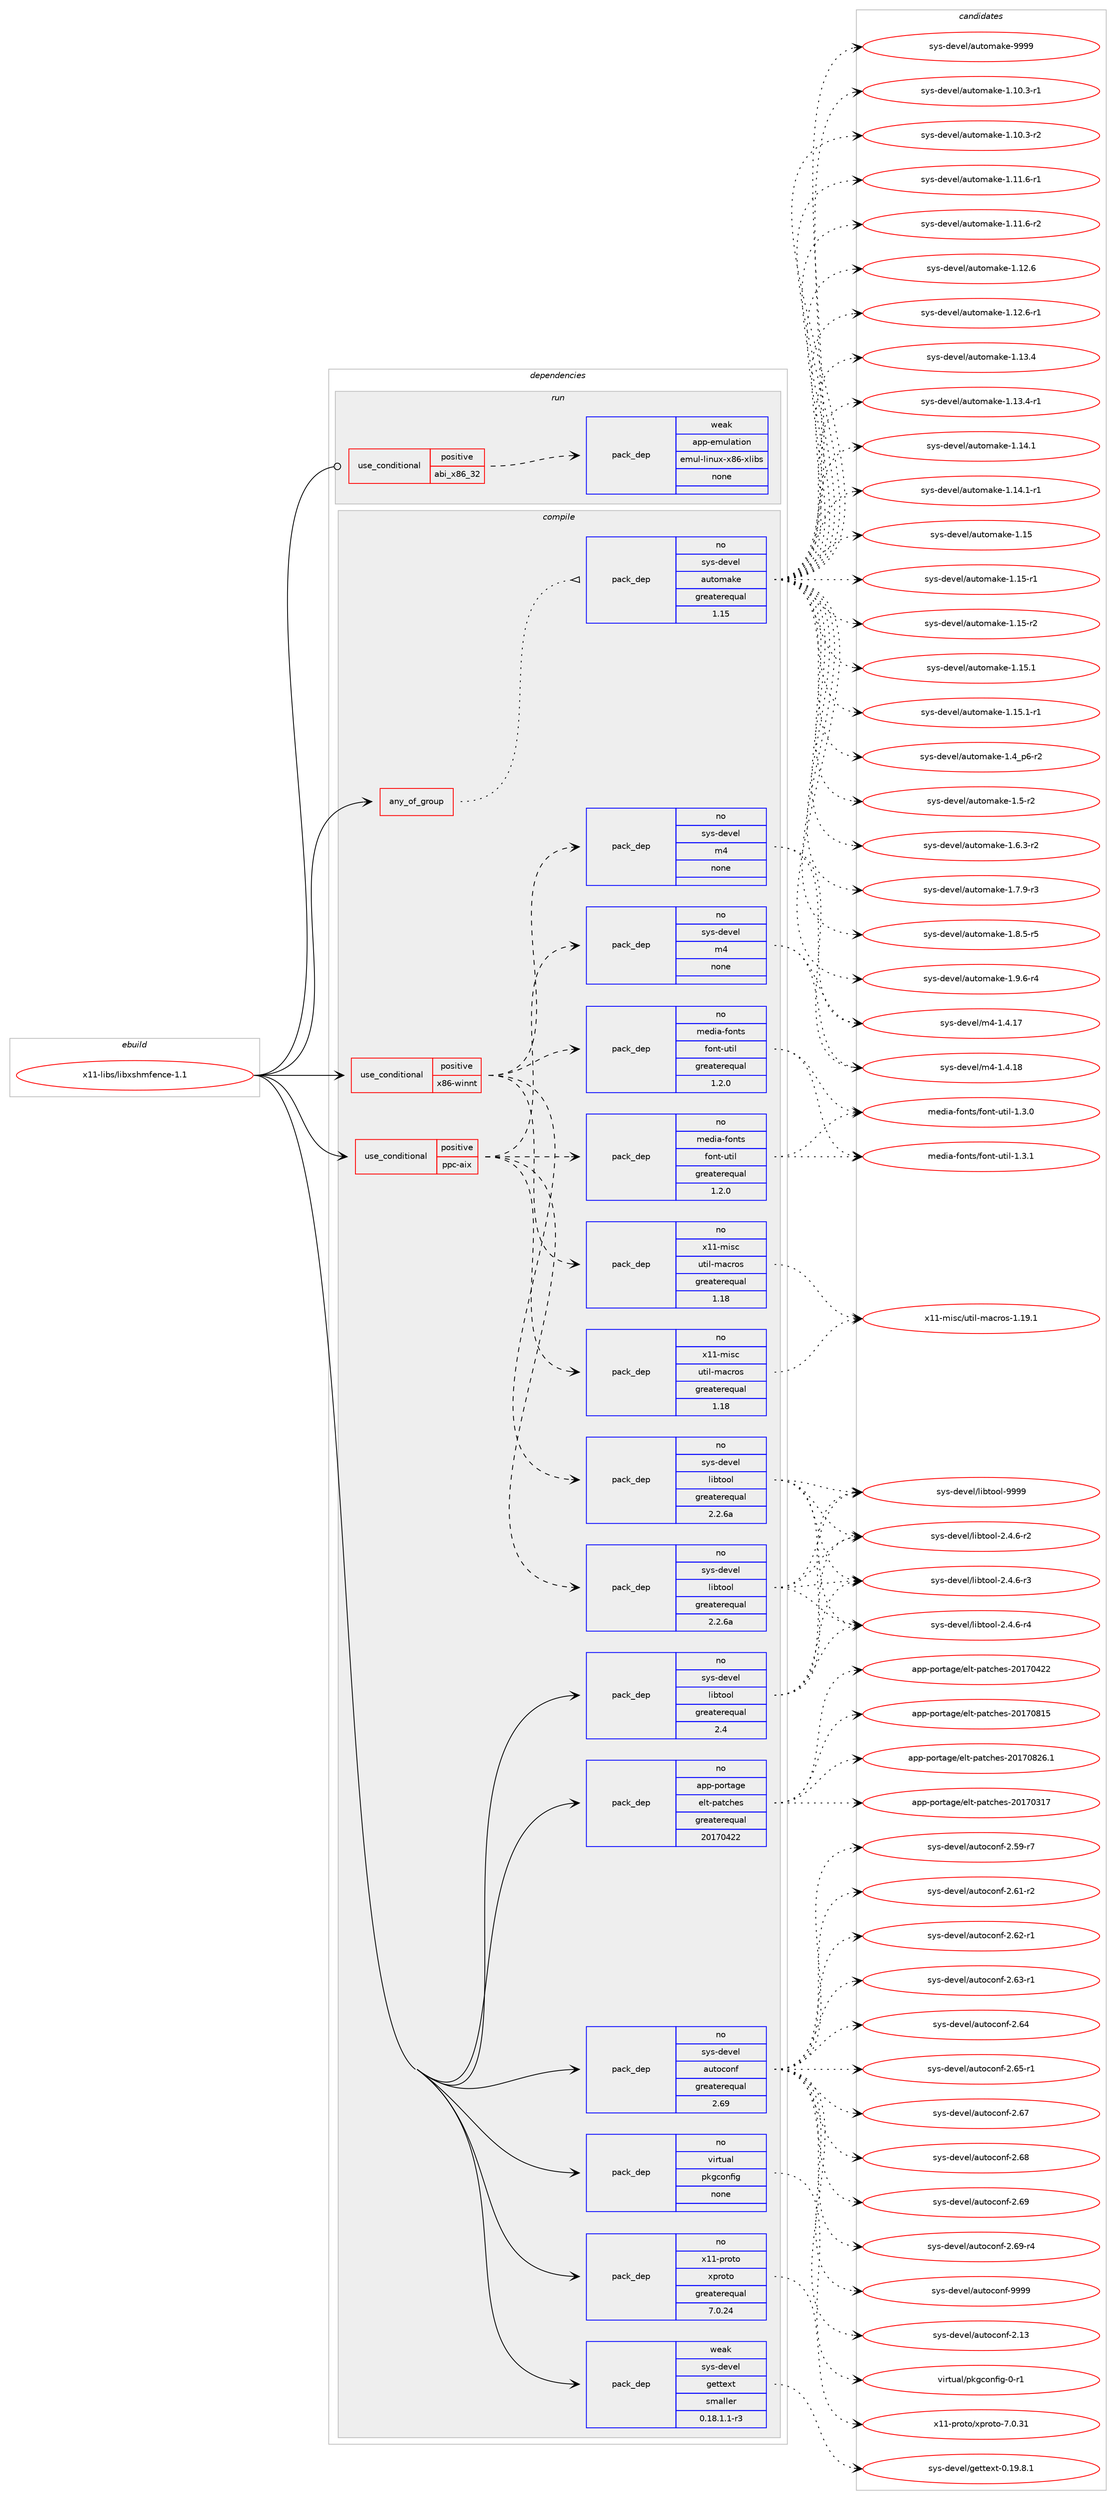 digraph prolog {

# *************
# Graph options
# *************

newrank=true;
concentrate=true;
compound=true;
graph [rankdir=LR,fontname=Helvetica,fontsize=10,ranksep=1.5];#, ranksep=2.5, nodesep=0.2];
edge  [arrowhead=vee];
node  [fontname=Helvetica,fontsize=10];

# **********
# The ebuild
# **********

subgraph cluster_leftcol {
color=gray;
rank=same;
label=<<i>ebuild</i>>;
id [label="x11-libs/libxshmfence-1.1", color=red, width=4, href="../x11-libs/libxshmfence-1.1.svg"];
}

# ****************
# The dependencies
# ****************

subgraph cluster_midcol {
color=gray;
label=<<i>dependencies</i>>;
subgraph cluster_compile {
fillcolor="#eeeeee";
style=filled;
label=<<i>compile</i>>;
subgraph any9392 {
dependency520061 [label=<<TABLE BORDER="0" CELLBORDER="1" CELLSPACING="0" CELLPADDING="4"><TR><TD CELLPADDING="10">any_of_group</TD></TR></TABLE>>, shape=none, color=red];subgraph pack387554 {
dependency520062 [label=<<TABLE BORDER="0" CELLBORDER="1" CELLSPACING="0" CELLPADDING="4" WIDTH="220"><TR><TD ROWSPAN="6" CELLPADDING="30">pack_dep</TD></TR><TR><TD WIDTH="110">no</TD></TR><TR><TD>sys-devel</TD></TR><TR><TD>automake</TD></TR><TR><TD>greaterequal</TD></TR><TR><TD>1.15</TD></TR></TABLE>>, shape=none, color=blue];
}
dependency520061:e -> dependency520062:w [weight=20,style="dotted",arrowhead="oinv"];
}
id:e -> dependency520061:w [weight=20,style="solid",arrowhead="vee"];
subgraph cond122772 {
dependency520063 [label=<<TABLE BORDER="0" CELLBORDER="1" CELLSPACING="0" CELLPADDING="4"><TR><TD ROWSPAN="3" CELLPADDING="10">use_conditional</TD></TR><TR><TD>positive</TD></TR><TR><TD>ppc-aix</TD></TR></TABLE>>, shape=none, color=red];
subgraph pack387555 {
dependency520064 [label=<<TABLE BORDER="0" CELLBORDER="1" CELLSPACING="0" CELLPADDING="4" WIDTH="220"><TR><TD ROWSPAN="6" CELLPADDING="30">pack_dep</TD></TR><TR><TD WIDTH="110">no</TD></TR><TR><TD>sys-devel</TD></TR><TR><TD>libtool</TD></TR><TR><TD>greaterequal</TD></TR><TR><TD>2.2.6a</TD></TR></TABLE>>, shape=none, color=blue];
}
dependency520063:e -> dependency520064:w [weight=20,style="dashed",arrowhead="vee"];
subgraph pack387556 {
dependency520065 [label=<<TABLE BORDER="0" CELLBORDER="1" CELLSPACING="0" CELLPADDING="4" WIDTH="220"><TR><TD ROWSPAN="6" CELLPADDING="30">pack_dep</TD></TR><TR><TD WIDTH="110">no</TD></TR><TR><TD>sys-devel</TD></TR><TR><TD>m4</TD></TR><TR><TD>none</TD></TR><TR><TD></TD></TR></TABLE>>, shape=none, color=blue];
}
dependency520063:e -> dependency520065:w [weight=20,style="dashed",arrowhead="vee"];
subgraph pack387557 {
dependency520066 [label=<<TABLE BORDER="0" CELLBORDER="1" CELLSPACING="0" CELLPADDING="4" WIDTH="220"><TR><TD ROWSPAN="6" CELLPADDING="30">pack_dep</TD></TR><TR><TD WIDTH="110">no</TD></TR><TR><TD>x11-misc</TD></TR><TR><TD>util-macros</TD></TR><TR><TD>greaterequal</TD></TR><TR><TD>1.18</TD></TR></TABLE>>, shape=none, color=blue];
}
dependency520063:e -> dependency520066:w [weight=20,style="dashed",arrowhead="vee"];
subgraph pack387558 {
dependency520067 [label=<<TABLE BORDER="0" CELLBORDER="1" CELLSPACING="0" CELLPADDING="4" WIDTH="220"><TR><TD ROWSPAN="6" CELLPADDING="30">pack_dep</TD></TR><TR><TD WIDTH="110">no</TD></TR><TR><TD>media-fonts</TD></TR><TR><TD>font-util</TD></TR><TR><TD>greaterequal</TD></TR><TR><TD>1.2.0</TD></TR></TABLE>>, shape=none, color=blue];
}
dependency520063:e -> dependency520067:w [weight=20,style="dashed",arrowhead="vee"];
}
id:e -> dependency520063:w [weight=20,style="solid",arrowhead="vee"];
subgraph cond122773 {
dependency520068 [label=<<TABLE BORDER="0" CELLBORDER="1" CELLSPACING="0" CELLPADDING="4"><TR><TD ROWSPAN="3" CELLPADDING="10">use_conditional</TD></TR><TR><TD>positive</TD></TR><TR><TD>x86-winnt</TD></TR></TABLE>>, shape=none, color=red];
subgraph pack387559 {
dependency520069 [label=<<TABLE BORDER="0" CELLBORDER="1" CELLSPACING="0" CELLPADDING="4" WIDTH="220"><TR><TD ROWSPAN="6" CELLPADDING="30">pack_dep</TD></TR><TR><TD WIDTH="110">no</TD></TR><TR><TD>sys-devel</TD></TR><TR><TD>libtool</TD></TR><TR><TD>greaterequal</TD></TR><TR><TD>2.2.6a</TD></TR></TABLE>>, shape=none, color=blue];
}
dependency520068:e -> dependency520069:w [weight=20,style="dashed",arrowhead="vee"];
subgraph pack387560 {
dependency520070 [label=<<TABLE BORDER="0" CELLBORDER="1" CELLSPACING="0" CELLPADDING="4" WIDTH="220"><TR><TD ROWSPAN="6" CELLPADDING="30">pack_dep</TD></TR><TR><TD WIDTH="110">no</TD></TR><TR><TD>sys-devel</TD></TR><TR><TD>m4</TD></TR><TR><TD>none</TD></TR><TR><TD></TD></TR></TABLE>>, shape=none, color=blue];
}
dependency520068:e -> dependency520070:w [weight=20,style="dashed",arrowhead="vee"];
subgraph pack387561 {
dependency520071 [label=<<TABLE BORDER="0" CELLBORDER="1" CELLSPACING="0" CELLPADDING="4" WIDTH="220"><TR><TD ROWSPAN="6" CELLPADDING="30">pack_dep</TD></TR><TR><TD WIDTH="110">no</TD></TR><TR><TD>x11-misc</TD></TR><TR><TD>util-macros</TD></TR><TR><TD>greaterequal</TD></TR><TR><TD>1.18</TD></TR></TABLE>>, shape=none, color=blue];
}
dependency520068:e -> dependency520071:w [weight=20,style="dashed",arrowhead="vee"];
subgraph pack387562 {
dependency520072 [label=<<TABLE BORDER="0" CELLBORDER="1" CELLSPACING="0" CELLPADDING="4" WIDTH="220"><TR><TD ROWSPAN="6" CELLPADDING="30">pack_dep</TD></TR><TR><TD WIDTH="110">no</TD></TR><TR><TD>media-fonts</TD></TR><TR><TD>font-util</TD></TR><TR><TD>greaterequal</TD></TR><TR><TD>1.2.0</TD></TR></TABLE>>, shape=none, color=blue];
}
dependency520068:e -> dependency520072:w [weight=20,style="dashed",arrowhead="vee"];
}
id:e -> dependency520068:w [weight=20,style="solid",arrowhead="vee"];
subgraph pack387563 {
dependency520073 [label=<<TABLE BORDER="0" CELLBORDER="1" CELLSPACING="0" CELLPADDING="4" WIDTH="220"><TR><TD ROWSPAN="6" CELLPADDING="30">pack_dep</TD></TR><TR><TD WIDTH="110">no</TD></TR><TR><TD>app-portage</TD></TR><TR><TD>elt-patches</TD></TR><TR><TD>greaterequal</TD></TR><TR><TD>20170422</TD></TR></TABLE>>, shape=none, color=blue];
}
id:e -> dependency520073:w [weight=20,style="solid",arrowhead="vee"];
subgraph pack387564 {
dependency520074 [label=<<TABLE BORDER="0" CELLBORDER="1" CELLSPACING="0" CELLPADDING="4" WIDTH="220"><TR><TD ROWSPAN="6" CELLPADDING="30">pack_dep</TD></TR><TR><TD WIDTH="110">no</TD></TR><TR><TD>sys-devel</TD></TR><TR><TD>autoconf</TD></TR><TR><TD>greaterequal</TD></TR><TR><TD>2.69</TD></TR></TABLE>>, shape=none, color=blue];
}
id:e -> dependency520074:w [weight=20,style="solid",arrowhead="vee"];
subgraph pack387565 {
dependency520075 [label=<<TABLE BORDER="0" CELLBORDER="1" CELLSPACING="0" CELLPADDING="4" WIDTH="220"><TR><TD ROWSPAN="6" CELLPADDING="30">pack_dep</TD></TR><TR><TD WIDTH="110">no</TD></TR><TR><TD>sys-devel</TD></TR><TR><TD>libtool</TD></TR><TR><TD>greaterequal</TD></TR><TR><TD>2.4</TD></TR></TABLE>>, shape=none, color=blue];
}
id:e -> dependency520075:w [weight=20,style="solid",arrowhead="vee"];
subgraph pack387566 {
dependency520076 [label=<<TABLE BORDER="0" CELLBORDER="1" CELLSPACING="0" CELLPADDING="4" WIDTH="220"><TR><TD ROWSPAN="6" CELLPADDING="30">pack_dep</TD></TR><TR><TD WIDTH="110">no</TD></TR><TR><TD>virtual</TD></TR><TR><TD>pkgconfig</TD></TR><TR><TD>none</TD></TR><TR><TD></TD></TR></TABLE>>, shape=none, color=blue];
}
id:e -> dependency520076:w [weight=20,style="solid",arrowhead="vee"];
subgraph pack387567 {
dependency520077 [label=<<TABLE BORDER="0" CELLBORDER="1" CELLSPACING="0" CELLPADDING="4" WIDTH="220"><TR><TD ROWSPAN="6" CELLPADDING="30">pack_dep</TD></TR><TR><TD WIDTH="110">no</TD></TR><TR><TD>x11-proto</TD></TR><TR><TD>xproto</TD></TR><TR><TD>greaterequal</TD></TR><TR><TD>7.0.24</TD></TR></TABLE>>, shape=none, color=blue];
}
id:e -> dependency520077:w [weight=20,style="solid",arrowhead="vee"];
subgraph pack387568 {
dependency520078 [label=<<TABLE BORDER="0" CELLBORDER="1" CELLSPACING="0" CELLPADDING="4" WIDTH="220"><TR><TD ROWSPAN="6" CELLPADDING="30">pack_dep</TD></TR><TR><TD WIDTH="110">weak</TD></TR><TR><TD>sys-devel</TD></TR><TR><TD>gettext</TD></TR><TR><TD>smaller</TD></TR><TR><TD>0.18.1.1-r3</TD></TR></TABLE>>, shape=none, color=blue];
}
id:e -> dependency520078:w [weight=20,style="solid",arrowhead="vee"];
}
subgraph cluster_compileandrun {
fillcolor="#eeeeee";
style=filled;
label=<<i>compile and run</i>>;
}
subgraph cluster_run {
fillcolor="#eeeeee";
style=filled;
label=<<i>run</i>>;
subgraph cond122774 {
dependency520079 [label=<<TABLE BORDER="0" CELLBORDER="1" CELLSPACING="0" CELLPADDING="4"><TR><TD ROWSPAN="3" CELLPADDING="10">use_conditional</TD></TR><TR><TD>positive</TD></TR><TR><TD>abi_x86_32</TD></TR></TABLE>>, shape=none, color=red];
subgraph pack387569 {
dependency520080 [label=<<TABLE BORDER="0" CELLBORDER="1" CELLSPACING="0" CELLPADDING="4" WIDTH="220"><TR><TD ROWSPAN="6" CELLPADDING="30">pack_dep</TD></TR><TR><TD WIDTH="110">weak</TD></TR><TR><TD>app-emulation</TD></TR><TR><TD>emul-linux-x86-xlibs</TD></TR><TR><TD>none</TD></TR><TR><TD></TD></TR></TABLE>>, shape=none, color=blue];
}
dependency520079:e -> dependency520080:w [weight=20,style="dashed",arrowhead="vee"];
}
id:e -> dependency520079:w [weight=20,style="solid",arrowhead="odot"];
}
}

# **************
# The candidates
# **************

subgraph cluster_choices {
rank=same;
color=gray;
label=<<i>candidates</i>>;

subgraph choice387554 {
color=black;
nodesep=1;
choice11512111545100101118101108479711711611110997107101454946494846514511449 [label="sys-devel/automake-1.10.3-r1", color=red, width=4,href="../sys-devel/automake-1.10.3-r1.svg"];
choice11512111545100101118101108479711711611110997107101454946494846514511450 [label="sys-devel/automake-1.10.3-r2", color=red, width=4,href="../sys-devel/automake-1.10.3-r2.svg"];
choice11512111545100101118101108479711711611110997107101454946494946544511449 [label="sys-devel/automake-1.11.6-r1", color=red, width=4,href="../sys-devel/automake-1.11.6-r1.svg"];
choice11512111545100101118101108479711711611110997107101454946494946544511450 [label="sys-devel/automake-1.11.6-r2", color=red, width=4,href="../sys-devel/automake-1.11.6-r2.svg"];
choice1151211154510010111810110847971171161111099710710145494649504654 [label="sys-devel/automake-1.12.6", color=red, width=4,href="../sys-devel/automake-1.12.6.svg"];
choice11512111545100101118101108479711711611110997107101454946495046544511449 [label="sys-devel/automake-1.12.6-r1", color=red, width=4,href="../sys-devel/automake-1.12.6-r1.svg"];
choice1151211154510010111810110847971171161111099710710145494649514652 [label="sys-devel/automake-1.13.4", color=red, width=4,href="../sys-devel/automake-1.13.4.svg"];
choice11512111545100101118101108479711711611110997107101454946495146524511449 [label="sys-devel/automake-1.13.4-r1", color=red, width=4,href="../sys-devel/automake-1.13.4-r1.svg"];
choice1151211154510010111810110847971171161111099710710145494649524649 [label="sys-devel/automake-1.14.1", color=red, width=4,href="../sys-devel/automake-1.14.1.svg"];
choice11512111545100101118101108479711711611110997107101454946495246494511449 [label="sys-devel/automake-1.14.1-r1", color=red, width=4,href="../sys-devel/automake-1.14.1-r1.svg"];
choice115121115451001011181011084797117116111109971071014549464953 [label="sys-devel/automake-1.15", color=red, width=4,href="../sys-devel/automake-1.15.svg"];
choice1151211154510010111810110847971171161111099710710145494649534511449 [label="sys-devel/automake-1.15-r1", color=red, width=4,href="../sys-devel/automake-1.15-r1.svg"];
choice1151211154510010111810110847971171161111099710710145494649534511450 [label="sys-devel/automake-1.15-r2", color=red, width=4,href="../sys-devel/automake-1.15-r2.svg"];
choice1151211154510010111810110847971171161111099710710145494649534649 [label="sys-devel/automake-1.15.1", color=red, width=4,href="../sys-devel/automake-1.15.1.svg"];
choice11512111545100101118101108479711711611110997107101454946495346494511449 [label="sys-devel/automake-1.15.1-r1", color=red, width=4,href="../sys-devel/automake-1.15.1-r1.svg"];
choice115121115451001011181011084797117116111109971071014549465295112544511450 [label="sys-devel/automake-1.4_p6-r2", color=red, width=4,href="../sys-devel/automake-1.4_p6-r2.svg"];
choice11512111545100101118101108479711711611110997107101454946534511450 [label="sys-devel/automake-1.5-r2", color=red, width=4,href="../sys-devel/automake-1.5-r2.svg"];
choice115121115451001011181011084797117116111109971071014549465446514511450 [label="sys-devel/automake-1.6.3-r2", color=red, width=4,href="../sys-devel/automake-1.6.3-r2.svg"];
choice115121115451001011181011084797117116111109971071014549465546574511451 [label="sys-devel/automake-1.7.9-r3", color=red, width=4,href="../sys-devel/automake-1.7.9-r3.svg"];
choice115121115451001011181011084797117116111109971071014549465646534511453 [label="sys-devel/automake-1.8.5-r5", color=red, width=4,href="../sys-devel/automake-1.8.5-r5.svg"];
choice115121115451001011181011084797117116111109971071014549465746544511452 [label="sys-devel/automake-1.9.6-r4", color=red, width=4,href="../sys-devel/automake-1.9.6-r4.svg"];
choice115121115451001011181011084797117116111109971071014557575757 [label="sys-devel/automake-9999", color=red, width=4,href="../sys-devel/automake-9999.svg"];
dependency520062:e -> choice11512111545100101118101108479711711611110997107101454946494846514511449:w [style=dotted,weight="100"];
dependency520062:e -> choice11512111545100101118101108479711711611110997107101454946494846514511450:w [style=dotted,weight="100"];
dependency520062:e -> choice11512111545100101118101108479711711611110997107101454946494946544511449:w [style=dotted,weight="100"];
dependency520062:e -> choice11512111545100101118101108479711711611110997107101454946494946544511450:w [style=dotted,weight="100"];
dependency520062:e -> choice1151211154510010111810110847971171161111099710710145494649504654:w [style=dotted,weight="100"];
dependency520062:e -> choice11512111545100101118101108479711711611110997107101454946495046544511449:w [style=dotted,weight="100"];
dependency520062:e -> choice1151211154510010111810110847971171161111099710710145494649514652:w [style=dotted,weight="100"];
dependency520062:e -> choice11512111545100101118101108479711711611110997107101454946495146524511449:w [style=dotted,weight="100"];
dependency520062:e -> choice1151211154510010111810110847971171161111099710710145494649524649:w [style=dotted,weight="100"];
dependency520062:e -> choice11512111545100101118101108479711711611110997107101454946495246494511449:w [style=dotted,weight="100"];
dependency520062:e -> choice115121115451001011181011084797117116111109971071014549464953:w [style=dotted,weight="100"];
dependency520062:e -> choice1151211154510010111810110847971171161111099710710145494649534511449:w [style=dotted,weight="100"];
dependency520062:e -> choice1151211154510010111810110847971171161111099710710145494649534511450:w [style=dotted,weight="100"];
dependency520062:e -> choice1151211154510010111810110847971171161111099710710145494649534649:w [style=dotted,weight="100"];
dependency520062:e -> choice11512111545100101118101108479711711611110997107101454946495346494511449:w [style=dotted,weight="100"];
dependency520062:e -> choice115121115451001011181011084797117116111109971071014549465295112544511450:w [style=dotted,weight="100"];
dependency520062:e -> choice11512111545100101118101108479711711611110997107101454946534511450:w [style=dotted,weight="100"];
dependency520062:e -> choice115121115451001011181011084797117116111109971071014549465446514511450:w [style=dotted,weight="100"];
dependency520062:e -> choice115121115451001011181011084797117116111109971071014549465546574511451:w [style=dotted,weight="100"];
dependency520062:e -> choice115121115451001011181011084797117116111109971071014549465646534511453:w [style=dotted,weight="100"];
dependency520062:e -> choice115121115451001011181011084797117116111109971071014549465746544511452:w [style=dotted,weight="100"];
dependency520062:e -> choice115121115451001011181011084797117116111109971071014557575757:w [style=dotted,weight="100"];
}
subgraph choice387555 {
color=black;
nodesep=1;
choice1151211154510010111810110847108105981161111111084550465246544511450 [label="sys-devel/libtool-2.4.6-r2", color=red, width=4,href="../sys-devel/libtool-2.4.6-r2.svg"];
choice1151211154510010111810110847108105981161111111084550465246544511451 [label="sys-devel/libtool-2.4.6-r3", color=red, width=4,href="../sys-devel/libtool-2.4.6-r3.svg"];
choice1151211154510010111810110847108105981161111111084550465246544511452 [label="sys-devel/libtool-2.4.6-r4", color=red, width=4,href="../sys-devel/libtool-2.4.6-r4.svg"];
choice1151211154510010111810110847108105981161111111084557575757 [label="sys-devel/libtool-9999", color=red, width=4,href="../sys-devel/libtool-9999.svg"];
dependency520064:e -> choice1151211154510010111810110847108105981161111111084550465246544511450:w [style=dotted,weight="100"];
dependency520064:e -> choice1151211154510010111810110847108105981161111111084550465246544511451:w [style=dotted,weight="100"];
dependency520064:e -> choice1151211154510010111810110847108105981161111111084550465246544511452:w [style=dotted,weight="100"];
dependency520064:e -> choice1151211154510010111810110847108105981161111111084557575757:w [style=dotted,weight="100"];
}
subgraph choice387556 {
color=black;
nodesep=1;
choice11512111545100101118101108471095245494652464955 [label="sys-devel/m4-1.4.17", color=red, width=4,href="../sys-devel/m4-1.4.17.svg"];
choice11512111545100101118101108471095245494652464956 [label="sys-devel/m4-1.4.18", color=red, width=4,href="../sys-devel/m4-1.4.18.svg"];
dependency520065:e -> choice11512111545100101118101108471095245494652464955:w [style=dotted,weight="100"];
dependency520065:e -> choice11512111545100101118101108471095245494652464956:w [style=dotted,weight="100"];
}
subgraph choice387557 {
color=black;
nodesep=1;
choice120494945109105115994711711610510845109979911411111545494649574649 [label="x11-misc/util-macros-1.19.1", color=red, width=4,href="../x11-misc/util-macros-1.19.1.svg"];
dependency520066:e -> choice120494945109105115994711711610510845109979911411111545494649574649:w [style=dotted,weight="100"];
}
subgraph choice387558 {
color=black;
nodesep=1;
choice10910110010597451021111101161154710211111011645117116105108454946514648 [label="media-fonts/font-util-1.3.0", color=red, width=4,href="../media-fonts/font-util-1.3.0.svg"];
choice10910110010597451021111101161154710211111011645117116105108454946514649 [label="media-fonts/font-util-1.3.1", color=red, width=4,href="../media-fonts/font-util-1.3.1.svg"];
dependency520067:e -> choice10910110010597451021111101161154710211111011645117116105108454946514648:w [style=dotted,weight="100"];
dependency520067:e -> choice10910110010597451021111101161154710211111011645117116105108454946514649:w [style=dotted,weight="100"];
}
subgraph choice387559 {
color=black;
nodesep=1;
choice1151211154510010111810110847108105981161111111084550465246544511450 [label="sys-devel/libtool-2.4.6-r2", color=red, width=4,href="../sys-devel/libtool-2.4.6-r2.svg"];
choice1151211154510010111810110847108105981161111111084550465246544511451 [label="sys-devel/libtool-2.4.6-r3", color=red, width=4,href="../sys-devel/libtool-2.4.6-r3.svg"];
choice1151211154510010111810110847108105981161111111084550465246544511452 [label="sys-devel/libtool-2.4.6-r4", color=red, width=4,href="../sys-devel/libtool-2.4.6-r4.svg"];
choice1151211154510010111810110847108105981161111111084557575757 [label="sys-devel/libtool-9999", color=red, width=4,href="../sys-devel/libtool-9999.svg"];
dependency520069:e -> choice1151211154510010111810110847108105981161111111084550465246544511450:w [style=dotted,weight="100"];
dependency520069:e -> choice1151211154510010111810110847108105981161111111084550465246544511451:w [style=dotted,weight="100"];
dependency520069:e -> choice1151211154510010111810110847108105981161111111084550465246544511452:w [style=dotted,weight="100"];
dependency520069:e -> choice1151211154510010111810110847108105981161111111084557575757:w [style=dotted,weight="100"];
}
subgraph choice387560 {
color=black;
nodesep=1;
choice11512111545100101118101108471095245494652464955 [label="sys-devel/m4-1.4.17", color=red, width=4,href="../sys-devel/m4-1.4.17.svg"];
choice11512111545100101118101108471095245494652464956 [label="sys-devel/m4-1.4.18", color=red, width=4,href="../sys-devel/m4-1.4.18.svg"];
dependency520070:e -> choice11512111545100101118101108471095245494652464955:w [style=dotted,weight="100"];
dependency520070:e -> choice11512111545100101118101108471095245494652464956:w [style=dotted,weight="100"];
}
subgraph choice387561 {
color=black;
nodesep=1;
choice120494945109105115994711711610510845109979911411111545494649574649 [label="x11-misc/util-macros-1.19.1", color=red, width=4,href="../x11-misc/util-macros-1.19.1.svg"];
dependency520071:e -> choice120494945109105115994711711610510845109979911411111545494649574649:w [style=dotted,weight="100"];
}
subgraph choice387562 {
color=black;
nodesep=1;
choice10910110010597451021111101161154710211111011645117116105108454946514648 [label="media-fonts/font-util-1.3.0", color=red, width=4,href="../media-fonts/font-util-1.3.0.svg"];
choice10910110010597451021111101161154710211111011645117116105108454946514649 [label="media-fonts/font-util-1.3.1", color=red, width=4,href="../media-fonts/font-util-1.3.1.svg"];
dependency520072:e -> choice10910110010597451021111101161154710211111011645117116105108454946514648:w [style=dotted,weight="100"];
dependency520072:e -> choice10910110010597451021111101161154710211111011645117116105108454946514649:w [style=dotted,weight="100"];
}
subgraph choice387563 {
color=black;
nodesep=1;
choice97112112451121111141169710310147101108116451129711699104101115455048495548514955 [label="app-portage/elt-patches-20170317", color=red, width=4,href="../app-portage/elt-patches-20170317.svg"];
choice97112112451121111141169710310147101108116451129711699104101115455048495548525050 [label="app-portage/elt-patches-20170422", color=red, width=4,href="../app-portage/elt-patches-20170422.svg"];
choice97112112451121111141169710310147101108116451129711699104101115455048495548564953 [label="app-portage/elt-patches-20170815", color=red, width=4,href="../app-portage/elt-patches-20170815.svg"];
choice971121124511211111411697103101471011081164511297116991041011154550484955485650544649 [label="app-portage/elt-patches-20170826.1", color=red, width=4,href="../app-portage/elt-patches-20170826.1.svg"];
dependency520073:e -> choice97112112451121111141169710310147101108116451129711699104101115455048495548514955:w [style=dotted,weight="100"];
dependency520073:e -> choice97112112451121111141169710310147101108116451129711699104101115455048495548525050:w [style=dotted,weight="100"];
dependency520073:e -> choice97112112451121111141169710310147101108116451129711699104101115455048495548564953:w [style=dotted,weight="100"];
dependency520073:e -> choice971121124511211111411697103101471011081164511297116991041011154550484955485650544649:w [style=dotted,weight="100"];
}
subgraph choice387564 {
color=black;
nodesep=1;
choice115121115451001011181011084797117116111991111101024550464951 [label="sys-devel/autoconf-2.13", color=red, width=4,href="../sys-devel/autoconf-2.13.svg"];
choice1151211154510010111810110847971171161119911111010245504653574511455 [label="sys-devel/autoconf-2.59-r7", color=red, width=4,href="../sys-devel/autoconf-2.59-r7.svg"];
choice1151211154510010111810110847971171161119911111010245504654494511450 [label="sys-devel/autoconf-2.61-r2", color=red, width=4,href="../sys-devel/autoconf-2.61-r2.svg"];
choice1151211154510010111810110847971171161119911111010245504654504511449 [label="sys-devel/autoconf-2.62-r1", color=red, width=4,href="../sys-devel/autoconf-2.62-r1.svg"];
choice1151211154510010111810110847971171161119911111010245504654514511449 [label="sys-devel/autoconf-2.63-r1", color=red, width=4,href="../sys-devel/autoconf-2.63-r1.svg"];
choice115121115451001011181011084797117116111991111101024550465452 [label="sys-devel/autoconf-2.64", color=red, width=4,href="../sys-devel/autoconf-2.64.svg"];
choice1151211154510010111810110847971171161119911111010245504654534511449 [label="sys-devel/autoconf-2.65-r1", color=red, width=4,href="../sys-devel/autoconf-2.65-r1.svg"];
choice115121115451001011181011084797117116111991111101024550465455 [label="sys-devel/autoconf-2.67", color=red, width=4,href="../sys-devel/autoconf-2.67.svg"];
choice115121115451001011181011084797117116111991111101024550465456 [label="sys-devel/autoconf-2.68", color=red, width=4,href="../sys-devel/autoconf-2.68.svg"];
choice115121115451001011181011084797117116111991111101024550465457 [label="sys-devel/autoconf-2.69", color=red, width=4,href="../sys-devel/autoconf-2.69.svg"];
choice1151211154510010111810110847971171161119911111010245504654574511452 [label="sys-devel/autoconf-2.69-r4", color=red, width=4,href="../sys-devel/autoconf-2.69-r4.svg"];
choice115121115451001011181011084797117116111991111101024557575757 [label="sys-devel/autoconf-9999", color=red, width=4,href="../sys-devel/autoconf-9999.svg"];
dependency520074:e -> choice115121115451001011181011084797117116111991111101024550464951:w [style=dotted,weight="100"];
dependency520074:e -> choice1151211154510010111810110847971171161119911111010245504653574511455:w [style=dotted,weight="100"];
dependency520074:e -> choice1151211154510010111810110847971171161119911111010245504654494511450:w [style=dotted,weight="100"];
dependency520074:e -> choice1151211154510010111810110847971171161119911111010245504654504511449:w [style=dotted,weight="100"];
dependency520074:e -> choice1151211154510010111810110847971171161119911111010245504654514511449:w [style=dotted,weight="100"];
dependency520074:e -> choice115121115451001011181011084797117116111991111101024550465452:w [style=dotted,weight="100"];
dependency520074:e -> choice1151211154510010111810110847971171161119911111010245504654534511449:w [style=dotted,weight="100"];
dependency520074:e -> choice115121115451001011181011084797117116111991111101024550465455:w [style=dotted,weight="100"];
dependency520074:e -> choice115121115451001011181011084797117116111991111101024550465456:w [style=dotted,weight="100"];
dependency520074:e -> choice115121115451001011181011084797117116111991111101024550465457:w [style=dotted,weight="100"];
dependency520074:e -> choice1151211154510010111810110847971171161119911111010245504654574511452:w [style=dotted,weight="100"];
dependency520074:e -> choice115121115451001011181011084797117116111991111101024557575757:w [style=dotted,weight="100"];
}
subgraph choice387565 {
color=black;
nodesep=1;
choice1151211154510010111810110847108105981161111111084550465246544511450 [label="sys-devel/libtool-2.4.6-r2", color=red, width=4,href="../sys-devel/libtool-2.4.6-r2.svg"];
choice1151211154510010111810110847108105981161111111084550465246544511451 [label="sys-devel/libtool-2.4.6-r3", color=red, width=4,href="../sys-devel/libtool-2.4.6-r3.svg"];
choice1151211154510010111810110847108105981161111111084550465246544511452 [label="sys-devel/libtool-2.4.6-r4", color=red, width=4,href="../sys-devel/libtool-2.4.6-r4.svg"];
choice1151211154510010111810110847108105981161111111084557575757 [label="sys-devel/libtool-9999", color=red, width=4,href="../sys-devel/libtool-9999.svg"];
dependency520075:e -> choice1151211154510010111810110847108105981161111111084550465246544511450:w [style=dotted,weight="100"];
dependency520075:e -> choice1151211154510010111810110847108105981161111111084550465246544511451:w [style=dotted,weight="100"];
dependency520075:e -> choice1151211154510010111810110847108105981161111111084550465246544511452:w [style=dotted,weight="100"];
dependency520075:e -> choice1151211154510010111810110847108105981161111111084557575757:w [style=dotted,weight="100"];
}
subgraph choice387566 {
color=black;
nodesep=1;
choice11810511411611797108471121071039911111010210510345484511449 [label="virtual/pkgconfig-0-r1", color=red, width=4,href="../virtual/pkgconfig-0-r1.svg"];
dependency520076:e -> choice11810511411611797108471121071039911111010210510345484511449:w [style=dotted,weight="100"];
}
subgraph choice387567 {
color=black;
nodesep=1;
choice1204949451121141111161114712011211411111611145554648465149 [label="x11-proto/xproto-7.0.31", color=red, width=4,href="../x11-proto/xproto-7.0.31.svg"];
dependency520077:e -> choice1204949451121141111161114712011211411111611145554648465149:w [style=dotted,weight="100"];
}
subgraph choice387568 {
color=black;
nodesep=1;
choice1151211154510010111810110847103101116116101120116454846495746564649 [label="sys-devel/gettext-0.19.8.1", color=red, width=4,href="../sys-devel/gettext-0.19.8.1.svg"];
dependency520078:e -> choice1151211154510010111810110847103101116116101120116454846495746564649:w [style=dotted,weight="100"];
}
subgraph choice387569 {
color=black;
nodesep=1;
}
}

}
